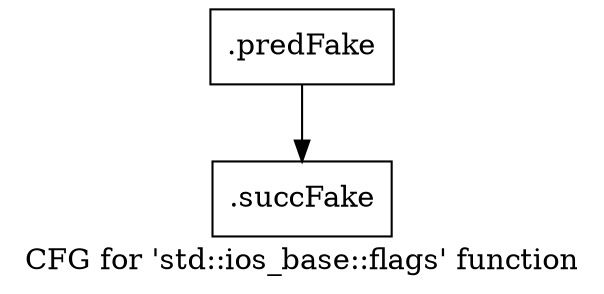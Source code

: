 digraph "CFG for 'std::ios_base::flags' function" {
	label="CFG for 'std::ios_base::flags' function";

	Node0x524cd40 [shape=record,filename="",linenumber="",label="{.predFake}"];
	Node0x524cd40 -> Node0x4fd3a70[ callList="" memoryops="" filename="/mnt/xilinx/Vitis_HLS/2021.2/tps/lnx64/gcc-6.2.0/lib/gcc/x86_64-pc-linux-gnu/6.2.0/../../../../include/c++/6.2.0/bits/ios_base.h" execusionnum="21"];
	Node0x4fd3a70 [shape=record,filename="/mnt/xilinx/Vitis_HLS/2021.2/tps/lnx64/gcc-6.2.0/lib/gcc/x86_64-pc-linux-gnu/6.2.0/../../../../include/c++/6.2.0/bits/ios_base.h",linenumber="620",label="{.succFake}"];
}
